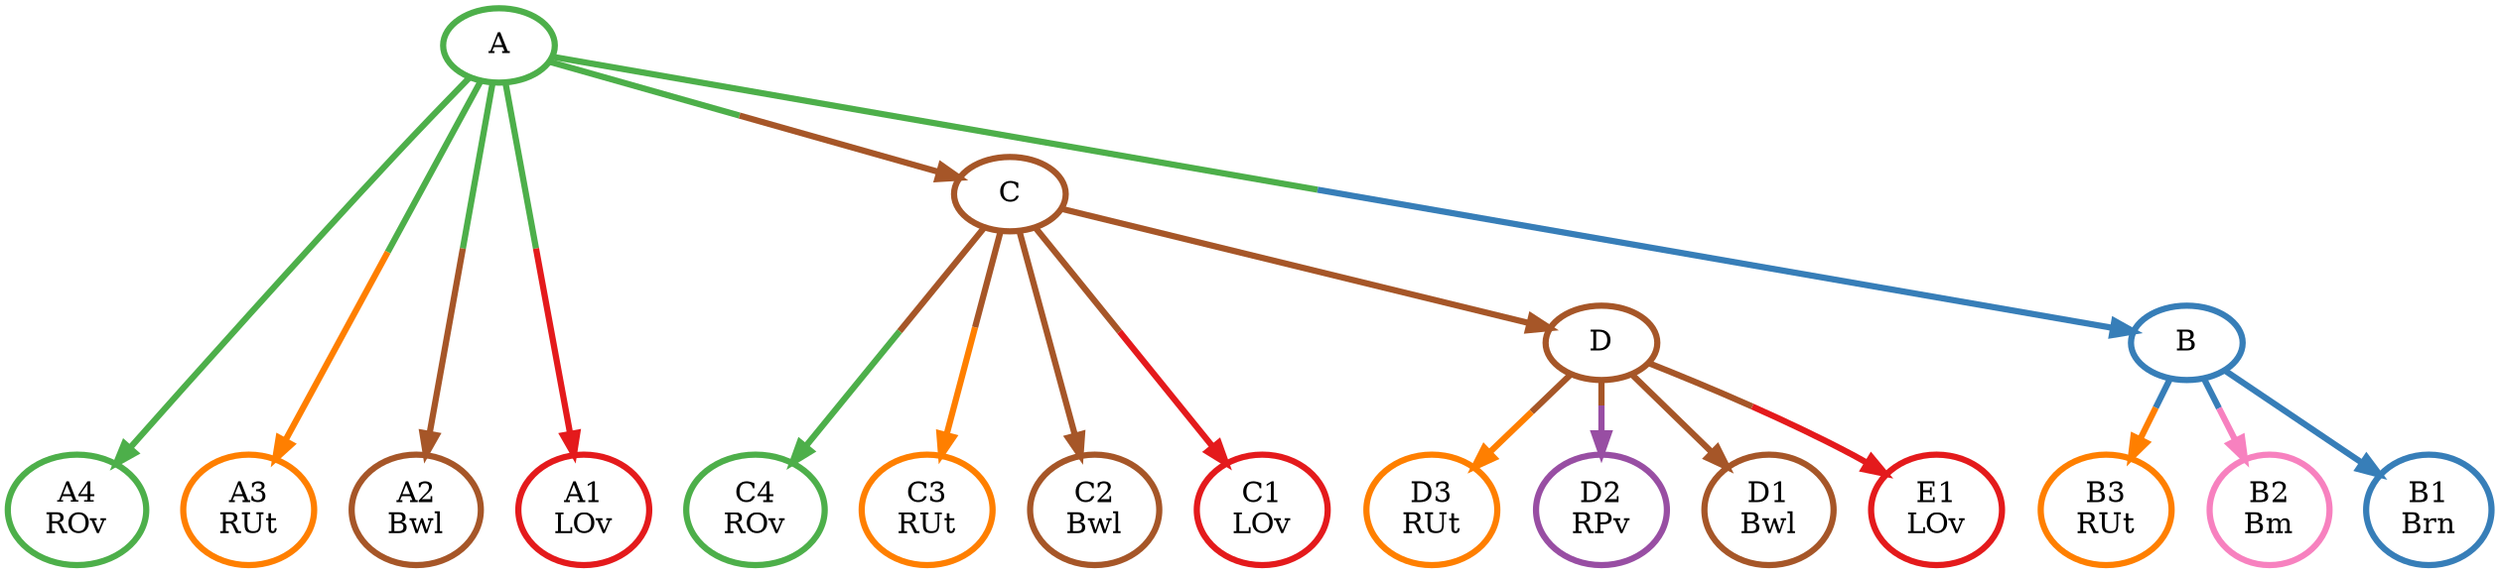 digraph T {
	{
		rank=same
		18 [penwidth=3,colorscheme=set19,color=5,label="D3\nRUt"]
		17 [penwidth=3,colorscheme=set19,color=4,label="D2\nRPv"]
		16 [penwidth=3,colorscheme=set19,color=7,label="D1\nBwl"]
		15 [penwidth=3,colorscheme=set19,color=3,label="C4\nROv"]
		14 [penwidth=3,colorscheme=set19,color=5,label="C3\nRUt"]
		13 [penwidth=3,colorscheme=set19,color=7,label="C2\nBwl"]
		12 [penwidth=3,colorscheme=set19,color=1,label="C1\nLOv"]
		11 [penwidth=3,colorscheme=set19,color=5,label="B3\nRUt"]
		10 [penwidth=3,colorscheme=set19,color=8,label="B2\nBm"]
		9 [penwidth=3,colorscheme=set19,color=2,label="B1\nBrn"]
		8 [penwidth=3,colorscheme=set19,color=3,label="A4\nROv"]
		7 [penwidth=3,colorscheme=set19,color=5,label="A3\nRUt"]
		6 [penwidth=3,colorscheme=set19,color=7,label="A2\nBwl"]
		5 [penwidth=3,colorscheme=set19,color=1,label="A1\nLOv"]
		4 [penwidth=3,colorscheme=set19,color=1,label="E1\nLOv"]
	}
	3 [penwidth=3,colorscheme=set19,color=7,label="D"]
	2 [penwidth=3,colorscheme=set19,color=7,label="C"]
	1 [penwidth=3,colorscheme=set19,color=2,label="B"]
	0 [penwidth=3,colorscheme=set19,color=3,label="A"]
	3 -> 18 [penwidth=3,colorscheme=set19,color="7;0.5:5"]
	3 -> 17 [penwidth=3,colorscheme=set19,color="7;0.5:4"]
	3 -> 16 [penwidth=3,colorscheme=set19,color=7]
	3 -> 4 [penwidth=3,colorscheme=set19,color="7;0.5:1"]
	2 -> 15 [penwidth=3,colorscheme=set19,color="7;0.5:3"]
	2 -> 14 [penwidth=3,colorscheme=set19,color="7;0.5:5"]
	2 -> 13 [penwidth=3,colorscheme=set19,color=7]
	2 -> 12 [penwidth=3,colorscheme=set19,color="7;0.5:1"]
	2 -> 3 [penwidth=3,colorscheme=set19,color=7]
	1 -> 11 [penwidth=3,colorscheme=set19,color="2;0.5:5"]
	1 -> 10 [penwidth=3,colorscheme=set19,color="2;0.5:8"]
	1 -> 9 [penwidth=3,colorscheme=set19,color=2]
	0 -> 8 [penwidth=3,colorscheme=set19,color=3]
	0 -> 7 [penwidth=3,colorscheme=set19,color="3;0.5:5"]
	0 -> 6 [penwidth=3,colorscheme=set19,color="3;0.5:7"]
	0 -> 5 [penwidth=3,colorscheme=set19,color="3;0.5:1"]
	0 -> 2 [penwidth=3,colorscheme=set19,color="3;0.5:7"]
	0 -> 1 [penwidth=3,colorscheme=set19,color="3;0.5:2"]
}
